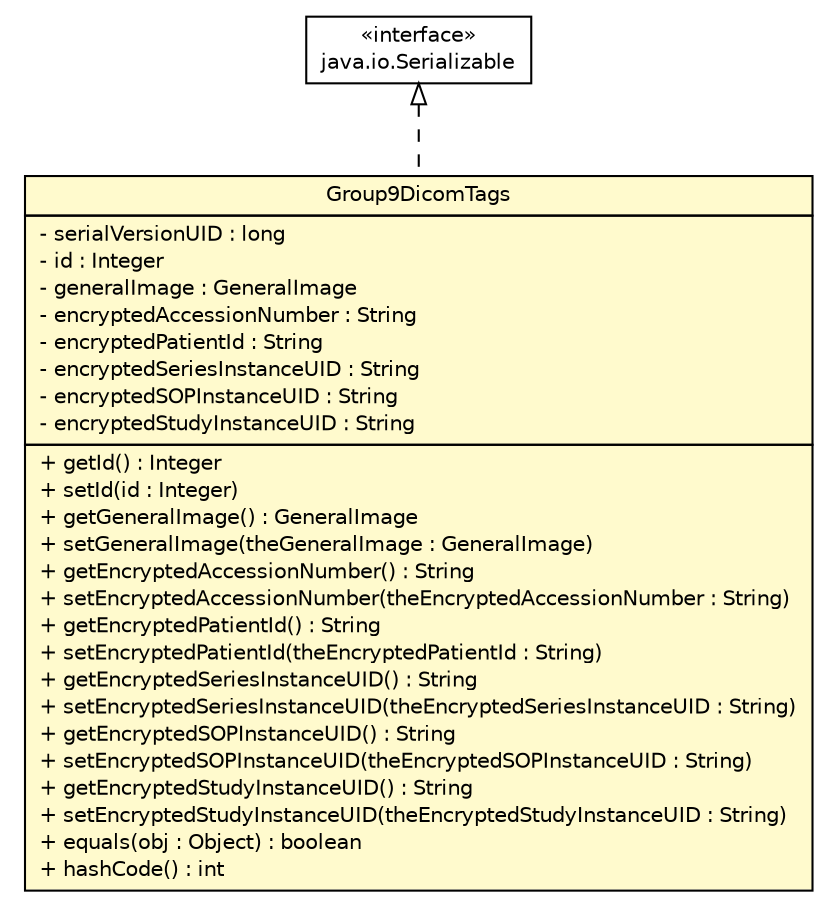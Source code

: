 #!/usr/local/bin/dot
#
# Class diagram 
# Generated by UmlGraph version 4.8 (http://www.spinellis.gr/sw/umlgraph)
#

digraph G {
	edge [fontname="Helvetica",fontsize=10,labelfontname="Helvetica",labelfontsize=10];
	node [fontname="Helvetica",fontsize=10,shape=plaintext];
	// gov.nih.nci.ncia.updateabledomain.Group9DicomTags
	c56765 [label=<<table border="0" cellborder="1" cellspacing="0" cellpadding="2" port="p" bgcolor="lemonChiffon" href="./Group9DicomTags.html">
		<tr><td><table border="0" cellspacing="0" cellpadding="1">
			<tr><td> Group9DicomTags </td></tr>
		</table></td></tr>
		<tr><td><table border="0" cellspacing="0" cellpadding="1">
			<tr><td align="left"> - serialVersionUID : long </td></tr>
			<tr><td align="left"> - id : Integer </td></tr>
			<tr><td align="left"> - generalImage : GeneralImage </td></tr>
			<tr><td align="left"> - encryptedAccessionNumber : String </td></tr>
			<tr><td align="left"> - encryptedPatientId : String </td></tr>
			<tr><td align="left"> - encryptedSeriesInstanceUID : String </td></tr>
			<tr><td align="left"> - encryptedSOPInstanceUID : String </td></tr>
			<tr><td align="left"> - encryptedStudyInstanceUID : String </td></tr>
		</table></td></tr>
		<tr><td><table border="0" cellspacing="0" cellpadding="1">
			<tr><td align="left"> + getId() : Integer </td></tr>
			<tr><td align="left"> + setId(id : Integer) </td></tr>
			<tr><td align="left"> + getGeneralImage() : GeneralImage </td></tr>
			<tr><td align="left"> + setGeneralImage(theGeneralImage : GeneralImage) </td></tr>
			<tr><td align="left"> + getEncryptedAccessionNumber() : String </td></tr>
			<tr><td align="left"> + setEncryptedAccessionNumber(theEncryptedAccessionNumber : String) </td></tr>
			<tr><td align="left"> + getEncryptedPatientId() : String </td></tr>
			<tr><td align="left"> + setEncryptedPatientId(theEncryptedPatientId : String) </td></tr>
			<tr><td align="left"> + getEncryptedSeriesInstanceUID() : String </td></tr>
			<tr><td align="left"> + setEncryptedSeriesInstanceUID(theEncryptedSeriesInstanceUID : String) </td></tr>
			<tr><td align="left"> + getEncryptedSOPInstanceUID() : String </td></tr>
			<tr><td align="left"> + setEncryptedSOPInstanceUID(theEncryptedSOPInstanceUID : String) </td></tr>
			<tr><td align="left"> + getEncryptedStudyInstanceUID() : String </td></tr>
			<tr><td align="left"> + setEncryptedStudyInstanceUID(theEncryptedStudyInstanceUID : String) </td></tr>
			<tr><td align="left"> + equals(obj : Object) : boolean </td></tr>
			<tr><td align="left"> + hashCode() : int </td></tr>
		</table></td></tr>
		</table>>, fontname="Helvetica", fontcolor="black", fontsize=10.0];
	//gov.nih.nci.ncia.updateabledomain.Group9DicomTags implements java.io.Serializable
	c56820:p -> c56765:p [dir=back,arrowtail=empty,style=dashed];
	// java.io.Serializable
	c56820 [label=<<table border="0" cellborder="1" cellspacing="0" cellpadding="2" port="p" href="http://java.sun.com/j2se/1.4.2/docs/api/java/io/Serializable.html">
		<tr><td><table border="0" cellspacing="0" cellpadding="1">
			<tr><td> &laquo;interface&raquo; </td></tr>
			<tr><td> java.io.Serializable </td></tr>
		</table></td></tr>
		</table>>, fontname="Helvetica", fontcolor="black", fontsize=10.0];
}

